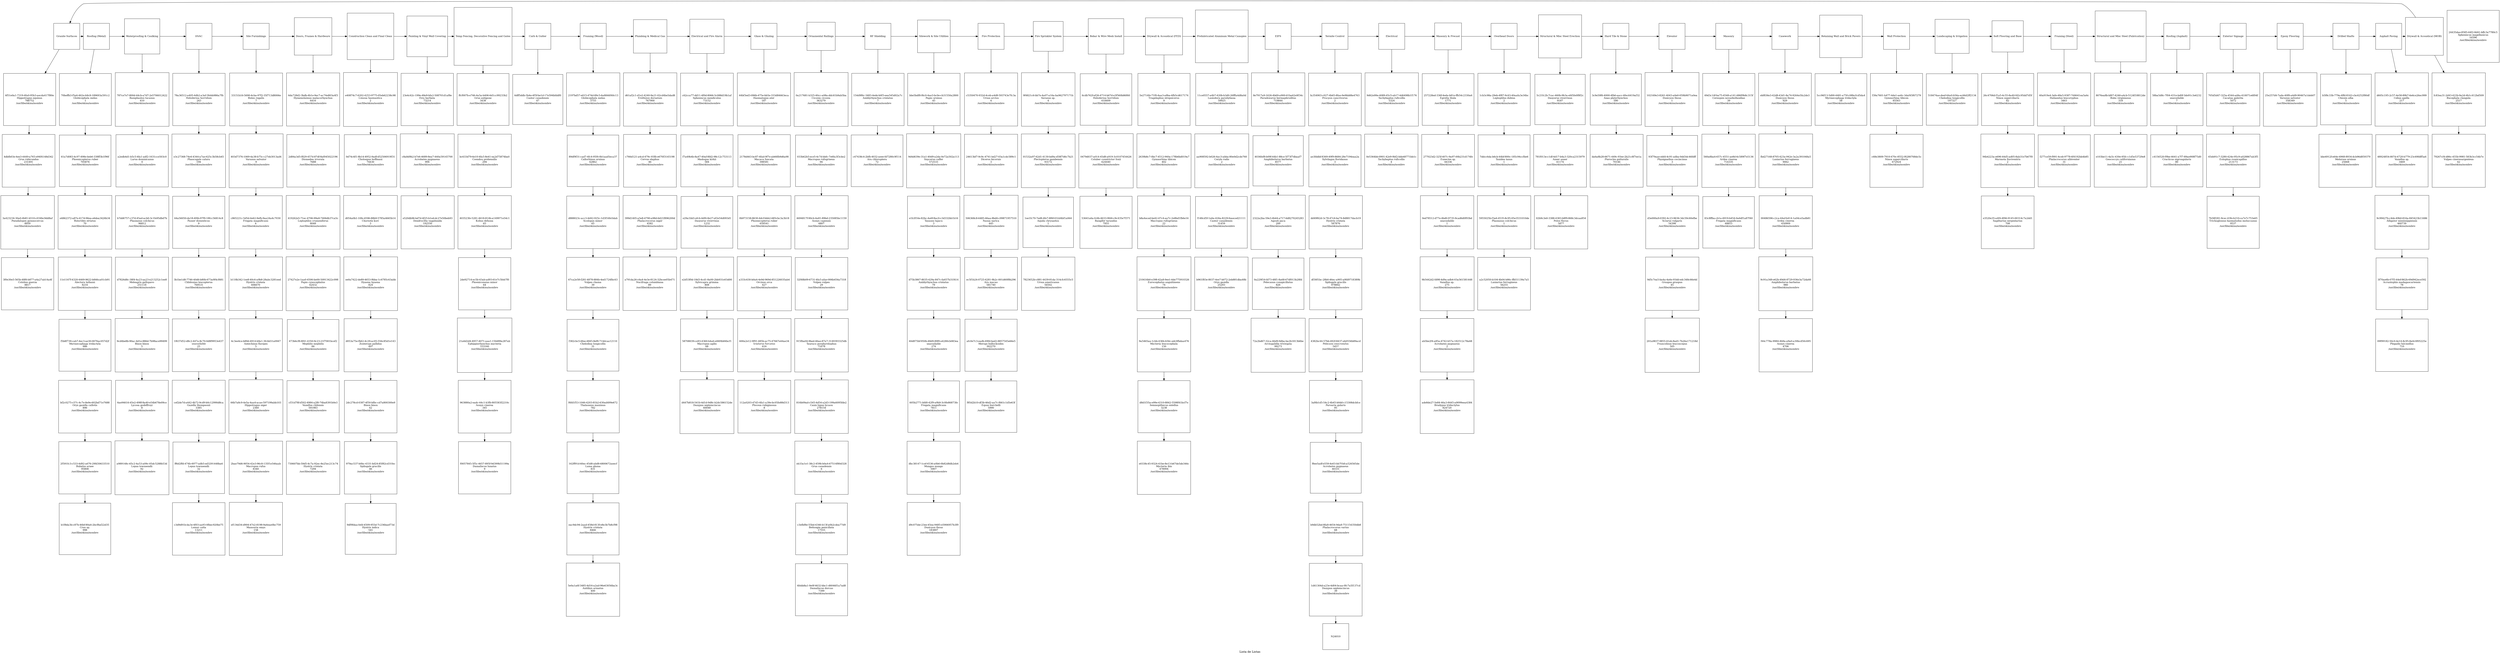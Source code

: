 digraph G{
label=" Lista de Listas ";
node [shape=square width=1.8 fontsize=12];
N1000[label="Granite Surfaces" ];
N2000[label="Roofing (Metal)" ];
N3000[label="Waterproofing & Caulking" ];
N4000[label="HVAC" ];
N5000[label="Site Furnishings" ];
N6000[label="Doors, Frames & Hardware" ];
N7000[label="Construction Clean and Final Clean" ];
N8000[label="Painting & Vinyl Wall Covering" ];
N9000[label="Temp Fencing, Decorative Fencing and Gates" ];
N10000[label="Curb & Gutter" ];
N11000[label="Framing (Wood)" ];
N12000[label="Plumbing & Medical Gas" ];
N13000[label="Electrical and Fire Alarm" ];
N14000[label="Glass & Glazing" ];
N15000[label="Ornamental Railings" ];
N16000[label="RF Shielding" ];
N17000[label="Sitework & Site Utilities" ];
N18000[label="Fire Protection" ];
N19000[label="Fire Sprinkler System" ];
N20000[label="Rebar & Wire Mesh Install" ];
N21000[label="Drywall & Acoustical (FED)" ];
N22000[label="Prefabricated Aluminum Metal Canopies" ];
N23000[label="EIFS" ];
N24000[label="Termite Control" ];
N25000[label="Electrical" ];
N26000[label="Masonry & Precast" ];
N27000[label="Overhead Doors" ];
N28000[label="Structural & Misc Steel Erection" ];
N29000[label="Hard Tile & Stone" ];
N30000[label="Elevator" ];
N31000[label="Masonry" ];
N32000[label="Casework" ];
N33000[label="Retaining Wall and Brick Pavers" ];
N34000[label="Wall Protection" ];
N35000[label="Landscaping & Irrigation" ];
N36000[label="Soft Flooring and Base" ];
N37000[label="Framing (Steel)" ];
N38000[label="Structural and Misc Steel (Fabrication)" ];
N39000[label="Roofing (Asphalt)" ];
N40000[label="Exterior Signage" ];
N41000[label="Epoxy Flooring" ];
N42000[label="Drilled Shafts" ];
N43000[label="Asphalt Paving" ];
N44000[label="Drywall & Acoustical (MOB)" ];

N1001[label="6f51e0a1-7319-4fa0-95b3-aecda417f80e
Hippotragus equinus
788752
/usr/libe/skins/nombre" ];
N1002[label="4dbfb03e-4ee3-4449-a765-e94f4148d342
Grus rubicundus
231491
/usr/libe/skins/nombre" ];
N1003[label="3a423234-30a0-4b81-b510-c034bc9dd8af
Pseudalopex gymnocercus
8950
/usr/libe/skins/nombre" ];
N1004[label="3f0e30e5-565b-48f6-b877-a4a27ab14a4f
Colobus guerza
8817
/usr/libe/skins/nombre" ];
N2001[label="70beffb3-f5a6-462e-b9c8-189693a591c2
Globicephala melas
1
/usr/libe/skins/nombre" ];
N2002[label="61a7d083-4c97-498e-beb6-338ff3b1f96f
Phoenicopterus ruber
705876
/usr/libe/skins/nombre" ];
N2003[label="e4862372-a87e-417d-96ea-e6dea3426b34
Butorides striatus
70
/usr/libe/skins/nombre" ];
N2004[label="11e1167f-4320-4469-9622-b846ca01cb91
Alectura lathami
8216
/usr/libe/skins/nombre" ];
N2005[label="f5b8f739-cab7-4ec3-ae30-0076ac057d2f
Myrmecophaga tridactyla
986
/usr/libe/skins/nombre" ];
N2006[label="bf2c0275-c57c-4c7e-8e9e-602bd71e7688
Oryx gazella callotis
896
/usr/libe/skins/nombre" ];
N2007[label="2f591fc3-c533-4d92-a676-29fd30633510
Bubalus arnee
95808
/usr/libe/skins/nombre" ];
N2008[label="b1f8da3b-c87b-46bf-80a6-2bcf8af22d35
Crax sp.
998
/usr/libe/skins/nombre" ];
N3001[label="787ce7e7-800d-44cb-a7d7-2e5706012422
Ramphastos tucanus
410
/usr/libe/skins/nombre" ];
N3002[label="a2edb4d1-b5c5-4fa1-adf2-1631cce503c0
Larus dominicanus
0
/usr/libe/skins/nombre" ];
N3003[label="b7dd6757-c37d-45ad-acb0-3c1fe95dbd7b
Phasianus colchicus
96812
/usr/libe/skins/nombre" ];
N3004[label="d7826d8c-38f4-4a23-aa23-e213252c1ee8
Meleagris gallopavo
251118
/usr/libe/skins/nombre" ];
N3005[label="9cd4be8b-90ac-4d1e-886d-7b98ace99499
Bison bison
5
/usr/libe/skins/nombre" ];
N3006[label="6ae94616-45e2-498f-8a40-e54b678e09ce
Lycosa godeffroyi
8
/usr/libe/skins/nombre" ];
N3007[label="a989148c-65c2-4a53-a09c-05dc5288b53d
Lepus townsendii
92
/usr/libe/skins/nombre" ];
N4001[label="78a36512-a405-4db2-a3af-3febb986a7fb
Heloderma horridum
243
/usr/libe/skins/nombre" ];
N4002[label="e3c27368-74e4-4344-a7ae-625c3b58cb45
Phascogale calura
194
/usr/libe/skins/nombre" ];
N4003[label="64a56050-da18-4f4b-97f9-18fcc56814c8
Passer domesticus
9
/usr/libe/skins/nombre" ];
N4004[label="3b1be1d8-7746-40d6-b80b-673a9f4cf681
Chlidonias leucopterus
769531
/usr/libe/skins/nombre" ];
N4005[label="1f637d52-d8c2-447a-8c70-0d8f9953e437
unavailable
25
/usr/libe/skins/nombre" ];
N4006[label="cef2de7d-a442-4b72-9cd9-b0c12990d8ca
Gazella thompsonii
3385
/usr/libe/skins/nombre" ];
N4007[label="ff6d2ffd-474b-4977-adb5-ed3291448ba6
Lepus townsendii
32
/usr/libe/skins/nombre" ];
N4008[label="c3d9d91b-da3e-4f03-aa93-0fbec920be75
Lemur catta
13211
/usr/libe/skins/nombre" ];
N5001[label="33151b16-5690-4cba-97f2-35f713d8006e
Buteo regalis
7
/usr/libe/skins/nombre" ];
N5002[label="403d7376-1069-4a38-b75c-c27eb3013ad4
Varanus salvator
9
/usr/libe/skins/nombre" ];
N5003[label="c865221c-5d5d-4e62-9efb-9aa24a4c7030
Fregata magnificans
4
/usr/libe/skins/nombre" ];
N5004[label="b118b342-1ee8-40c6-a9b8-28abc3281eed
Hystrix cristata
606670
/usr/libe/skins/nombre" ];
N5005[label="4c3ee4ce-b89d-4914-b9a1-3fcbb51a0947
Antechinus flavipes
5
/usr/libe/skins/nombre" ];
N5006[label="66b7a8c9-4e5a-4aa4-acae-597199abb103
Hippotragus niger
2360
/usr/libe/skins/nombre" ];
N5007[label="2bae79d6-9054-42e3-96c8-135f1e546aab
Macropus rufus
8340
/usr/libe/skins/nombre" ];
N5008[label="ef134d34-d904-47e2-8198-9a6eae0bc759
Manouria emys
158
/usr/libe/skins/nombre" ];
N6001[label="6da728d2-3bdb-4b1e-9ec7-ac74e803a4f3
Hymenolaimus malacorhynchus
6416
/usr/libe/skins/nombre" ];
N6002[label="2d84a3d5-f829-457d-87df-8af045022196
Diomedea irrorata
7688
/usr/libe/skins/nombre" ];
N6003[label="419262e5-71ec-4706-99a8-7406db37ca5c
Leptoptilos crumeniferus
8048
/usr/libe/skins/nombre" ];
N6004[label="27427e2e-1aa0-4506-be00-50913422c098
Papio cynocephalus
62432
/usr/libe/skins/nombre" ];
N6005[label="473b6cf8-8f41-4350-9c23-21f7001bcef2
Mephitis mephitis
84
/usr/libe/skins/nombre" ];
N6006[label="cf31d78f-d502-4984-a2f6-74ba8391b0e3
Vanellus chilensis
591983
/usr/libe/skins/nombre" ];
N6007[label="730607bb-59d5-4c7a-92ec-8e25ec213c74
Hystrix cristata
7294
/usr/libe/skins/nombre" ];
N7001[label="e40874c7-6202-4253-9775-05eb62238c98
Limosa haemastica
2
/usr/libe/skins/nombre" ];
N7002[label="0d74c6f1-8b14-4952-9adf-d52506919f31
Choloepus hoffmani
74430
/usr/libe/skins/nombre" ];
N7003[label="d054a0b1-10fe-4596-88b9-5785a4665b14
Choriotis kori
3
/usr/libe/skins/nombre" ];
N7004[label="ee0a7422-de89-4653-9bba-1c6785c63abb
Hyaena hyaena
824
/usr/libe/skins/nombre" ];
N7005[label="d053a75e-fb62-4c29-ac05-556c85d1e143
Zosterops pallidus
497
/usr/libe/skins/nombre" ];
N7006[label="2dc278cd-0387-4f50-bfbc-cd7a800300e9
Bison bison
42
/usr/libe/skins/nombre" ];
N7007[label="979ac537-b0bc-4331-bd24-85f82cd31fec
Spilogale gracilis
46
/usr/libe/skins/nombre" ];
N7008[label="9df9fdaa-fefd-4509-955d-7c236baef73d
Hystrix indica
541
/usr/libe/skins/nombre" ];
N8001[label="23e4c62c-199e-48e9-bfa2-508701d1af8e
Eira barbata
73214
/usr/libe/skins/nombre" ];
N8002[label="c8a8d9b2-b7e6-4689-8ea7-440a59145700
Acrobates pygmaeus
994
/usr/libe/skins/nombre" ];
N8003[label="e520db96-bd7d-4f25-b1ed-dc27e50beb93
Dendrocitta vagabunda
192550
/usr/libe/skins/nombre" ];
N9001[label="ffcf007b-e746-4a5a-b406-6d1cc99233b2
Grus antigone
3438
/usr/libe/skins/nombre" ];
N9002[label="bc633d79-6e10-4fa5-8e41-ea2d75874ba0
Coendou prehensilis
294
/usr/libe/skins/nombre" ];
N9003[label="403523fe-5281-4618-814b-a149971e54c1
Kobus defassa
65
/usr/libe/skins/nombre" ];
N9004[label="2de92714-ec5b-43ab-ad93-61e7c5feb7f0
Phoeniconaias minor
64
/usr/libe/skins/nombre" ];
N9005[label="21a6d2d4-4957-4071-aaa1-150d99a287ab
Ephippiorhynchus mycteria
333160
/usr/libe/skins/nombre" ];
N9006[label="963880a2-eadc-44c1-b3fb-805583f2210c
Aonyx cinerea
345
/usr/libe/skins/nombre" ];
N9007[label="f0057845-5f5c-4657-895f-9d399b51199a
Damaliscus lunatus
9
/usr/libe/skins/nombre" ];
N10001[label="6dff5ddb-5b4e-4f5f-be1d-17e594bfddf0
Castor canadensis
47
/usr/libe/skins/nombre" ];
N11001[label="2197bd57-e015-474d-89c5-6a8846f40c13
Globicephala melas
3755
/usr/libe/skins/nombre" ];
N11002[label="89df9f31-cad7-4fc4-95f4-0b1aad5eca37
Callorhinus ursinus
42862
/usr/libe/skins/nombre" ];
N11003[label="d888023c-acc3-4d42-925c-1d3f16fe5dab
Scolopax minor
65
/usr/libe/skins/nombre" ];
N11004[label="67ca2e58-f281-4878-884b-4ed1724fbc63
Vulpes chama
39
/usr/libe/skins/nombre" ];
N11005[label="f382cbc5-6fee-4845-8ef8-714dcaa12110
Chelodina longicollis
31
/usr/libe/skins/nombre" ];
N11006[label="f6fd1f53-1046-4203-81b2-630ad499e672
Thalasseus maximus
782
/usr/libe/skins/nombre" ];
N11007[label="162ff91d-60ec-45d8-abd8-6800672aeecf
Lama glama
831
/usr/libe/skins/nombre" ];
N11008[label="eac9dc94-2aad-458d-813f-e8e3b7b8cf98
Hystrix cristata
8466
/usr/libe/skins/nombre" ];
N11009[label="5e0a1a6f-3485-4d16-a2ad-96e63056ba3c
Anitibyx armatus
400
/usr/libe/skins/nombre" ];
N12001[label="d61af2c1-d1e2-4240-9a21-02cd4be5dad8
Erethizon dorsatum
767900
/usr/libe/skins/nombre" ];
N12002[label="c766d121-a4cd-479c-93fb-e670f3145198
Cervus elaphus
46
/usr/libe/skins/nombre" ];
N12003[label="399d1405-a5e8-4790-a98d-6d21f896200d
Phalacrocorax niger
4582
/usr/libe/skins/nombre" ];
N12004[label="a791da26-c6a4-4e3e-8124-32bcee05b471
Nucifraga columbiana
89
/usr/libe/skins/nombre" ];
N13001[label="c62cca77-dd11-4f0d-8066-5c088d19b1af
Spheniscus mendiculus
73152
/usr/libe/skins/nombre" ];
N13002[label="f7a49b4b-8a47-40af-8fd2-98c12c753113
Madoqua kirkii
584
/usr/libe/skins/nombre" ];
N13003[label="e29a1bb5-efcb-4df4-8e27-ef2e54d093d1
Dasyurus viverrinus
1232
/usr/libe/skins/nombre" ];
N13004[label="e2d53f0d-18d3-4cd1-8a00-2bb931e03d00
Sylvicapra grimma
808
/usr/libe/skins/nombre" ];
N13005[label="58708039-ce93-4360-b4a6-e06f4b84bcf1
Macropus agilis
68
/usr/libe/skins/nombre" ];
N13006[label="d447b818-541b-4d1d-9d8c-b2dc586152de
Dasypus septemcincus
60048
/usr/libe/skins/nombre" ];
N14001[label="44bf3ed3-096b-475e-bb5e-333d84663eca
Haematopus ater
187
/usr/libe/skins/nombre" ];
N14002[label="2178d463-bc87-4fad-9f7e-ab66fb9d6a98
Macaca fuscata
398581
/usr/libe/skins/nombre" ];
N14003[label="0b973158-8630-4dcf-bbb2-685cbc3a3b18
Phoenicopterus ruber
659541
/usr/libe/skins/nombre" ];
N14004[label="a333c630-b0a4-4e9d-969d-851226035ab4
Orcinus orca
427
/usr/libe/skins/nombre" ];
N14005[label="600a2e12-9f91-485b-ac75-47667e44ae34
Ictalurus furcatus
616
/usr/libe/skins/nombre" ];
N14006[label="112a0203-47d3-4fa1-a39e-bc05fe88d313
Ploceus rubiginosus
8
/usr/libe/skins/nombre" ];
N15001[label="0a217681-b325-40cc-a08a-ddc61b9ab5ba
Ciconia ciconia
363279
/usr/libe/skins/nombre" ];
N15002[label="033b62b5-ece5-4c7d-bbfc-7e6fa3f3cbe2
Macropus rufogriseus
94
/usr/libe/skins/nombre" ];
N15003[label="4694817f-90cb-4a81-89bd-235085bc1159
Aonyx capensis
6807
/usr/libe/skins/nombre" ];
N15004[label="32f48b09-6731-4fa5-afae-006b456a7318
Vulpes vulpes
29
/usr/libe/skins/nombre" ];
N15005[label="915fba04-9bed-46ae-87a7-3149393325db
Tauraco porphyrelophus
71678
/usr/libe/skins/nombre" ];
N15006[label="816b09ad-c545-4d54-a2d3-199a6095fde2
Canis lupus lycaon
278154
/usr/libe/skins/nombre" ];
N15007[label="eb33a1e1-38c2-459b-b0a4-67514f80d328
Grus canadensis
6
/usr/libe/skins/nombre" ];
N15008[label="c3efbf8e-55bd-4346-b13f-a0b2cdea77d9
Bettongia penicillata
17555
/usr/libe/skins/nombre" ];
N15009[label="4febb8a1-9e0f-4632-bbc1-d6046f1a7ad8
Damaliscus dorcas
7399
/usr/libe/skins/nombre" ];
N16001[label="154d9f6c-3483-4ede-b0f3-eea545d02a7c
Amblyrhynchus cristatus
7
/usr/libe/skins/nombre" ];
N16002[label="c47438c4-2bfb-4032-aeee-fd7280c9f114
Ara chloroptera
72
/usr/libe/skins/nombre" ];
N17001[label="bbe5bdf8-f6c0-4ae3-bc0e-cb31550a2800
Papio ursinus
45
/usr/libe/skins/nombre" ];
N17002[label="9d4d639e-31a1-40d9-a2da-0e72a502a113
Snycerus caffer
572533
/usr/libe/skins/nombre" ];
N17003[label="e1b3f16e-82bc-4a6f-8ac0-c3d332bb1b16
Tayassu tajacu
3
/usr/libe/skins/nombre" ];
N17004[label="d75b3867-8035-429a-847c-fa657b31f414
Amblyrhynchus cristatus
79
/usr/libe/skins/nombre" ];
N17005[label="40d875bf-950b-48d9-89f0-e4280cb083ea
unavailable
274
/usr/libe/skins/nombre" ];
N17006[label="605b2771-bfd0-42f9-a9b9-3c0fe86873fe
Fregata magnificans
7811
/usr/libe/skins/nombre" ];
N17007[label="dbc38147-1cef-4536-a0b6-0b82d8db2eb4
Mungos mungo
5907
/usr/libe/skins/nombre" ];
N17008[label="d9c075de-23ee-45ea-9485-e5906957b3f9
Dusicyon thous
183897
/usr/libe/skins/nombre" ];
N18001[label="c5350470-932d-4ceb-a4d8-593743e7fc3a
Ursus arctos
4
/usr/libe/skins/nombre" ];
N18002[label="24613bf7-9c9c-4741-bd27-03a1cdc589c1
Diceros bicornis
3
/usr/libe/skins/nombre" ];
N18003[label="506368c8-6485-46aa-8bd4-c99871957510
Nasua narica
445
/usr/libe/skins/nombre" ];
N18004[label="ec5f1b24-0725-4281-9b2c-001d60f8b296
Ara macao
581740
/usr/libe/skins/nombre" ];
N18005[label="afc0e7c3-eadb-49fd-bed2-8857545e66e5
Merops bullockoides
302270
/usr/libe/skins/nombre" ];
N18006[label="f85d2b10-df3b-46d2-aa7c-f661c1d5e63f
Equus burchelli
5990
/usr/libe/skins/nombre" ];
N19001[label="9f4821c6-bb7e-4a07-a16a-ba962797171b
Varanus sp.
4
/usr/libe/skins/nombre" ];
N19002[label="01532a97-62d1-4130-bd9a-d58f7d6c7b21
Plectopterus gambensis
93172
/usr/libe/skins/nombre" ];
N19003[label="1ee1fc70-7ed8-4fe7-8f6f-032d4bf1a064
Aquila chrysaetos
1
/usr/libe/skins/nombre" ];
N19004[label="7823652b-c881-4439-81da-314cfc6555c5
Ursus americanus
56502
/usr/libe/skins/nombre" ];
N20001[label="6cdb762f-ef26-4714-b67d-e3f560b86f60
Heloderma horridum
618409
/usr/libe/skins/nombre" ];
N20002[label="0479d037-a014-45d8-a919-3c0107454426
Coluber constrictor foxii
624440
/usr/libe/skins/nombre" ];
N20003[label="53641a6a-fc6b-4633-9fd4-c9c435e7f371
Rangifer tarandus
7955
/usr/libe/skins/nombre" ];
N21001[label="5e2714fe-71f0-4aa3-a8ba-6fb5cd617174
Tragelaphus strepsiceros
9
/usr/libe/skins/nombre" ];
N21002[label="2639b8c7-0bc7-4512-940a-178b6bd019a7
Gymnorhina tibicen
402
/usr/libe/skins/nombre" ];
N21003[label="b8a4eced-be42-47c4-aa7c-2e8bd1fb6e16
Macropus rufogriseus
22
/usr/libe/skins/nombre" ];
N21004[label="210416b0-e398-42a8-9ee1-6de775910326
Eurocephalus anguitimens
74
/usr/libe/skins/nombre" ];
N21005[label="9a5465aa-1cbb-436b-b56c-edc0fbdaa476
Mycteria leucocephala
150
/usr/libe/skins/nombre" ];
N21006[label="d8d1f35a-e99e-4310-8842-5598f41bcf7e
Semnopithecus entellus
3238
/usr/libe/skins/nombre" ];
N21007[label="e0338c45-9324-41be-8e13-b67de5de346c
Mycteria ibis
478994
/usr/libe/skins/nombre" ];
N22001[label="11ce0557-a4b7-420b-b3d0-26fffa4d8a0d
Lasiodora parahybana
59925
/usr/libe/skins/nombre" ];
N22002[label="aa908592-b026-4ac3-abba-80e0d2cde760
Ceryle rudis
2
/usr/libe/skins/nombre" ];
N22003[label="f148cd5f-1a6a-426a-8229-feaeced21111
Castor canadensis
31459
/usr/libe/skins/nombre" ];
N22004[label="b961f83e-8037-4ee7-b072-2eb881dba48b
Oryx gazella
25293
/usr/libe/skins/nombre" ];
N23001[label="8e7917a9-1626-4b69-a900-61ba62e9f34c
Paradoxurus hermaphroditus
719844
/usr/libe/skins/nombre" ];
N23002[label="4036fef8-b09f-44b1-88ce-5f73f7dbaaf7
Amphibolurus barbatus
8577
/usr/libe/skins/nombre" ];
N23003[label="2322a2ba-59e3-4b44-a717-6d8270245283
Agouti paca
200
/usr/libe/skins/nombre" ];
N23004[label="0a229f16-fd73-48f1-8a68-67df013b28fd
Pelecanus conspicillatus
826
/usr/libe/skins/nombre" ];
N23005[label="72a2bd67-32ca-46d9-9dba-ba2b1813b6be
Arctogalidia trivirgata
99273
/usr/libe/skins/nombre" ];
N24001[label="fa354903-c027-4b65-8fae-9e9bb88e4763
Procyon cancrivorus
2
/usr/libe/skins/nombre" ];
N24002[label="ae3fddbf-8369-49f9-8684-28e7194eaa2a
Sylvilagus floridanus
3
/usr/libe/skins/nombre" ];
N24003[label="dd49f62d-3c78-47c6-ba74-8d8817dacb19
Hystrix cristata
587876
/usr/libe/skins/nombre" ];
N24004[label="df30f1bc-28b0-46ec-a905-a9fd9718389b
Spilogale gracilis
978842
/usr/libe/skins/nombre" ];
N24005[label="4382bc44-57bb-492f-8437-eb0556b89acd
Pelecans onocratalus
5457
/usr/libe/skins/nombre" ];
N24006[label="3af6b1d5-54c2-4b45-b0dd-c15308dcbfce
Paroaria gularis
95
/usr/libe/skins/nombre" ];
N24007[label="f8ee5adf-e559-4e03-bb7f-bfca526565de
Acrobates pygmaeus
40331
/usr/libe/skins/nombre" ];
N24008[label="b9db52bd-8fa8-4654-9da8-751154350db8
Phalacrocorax varius
68
/usr/libe/skins/nombre" ];
N24009[label="1d41304d-a23e-4d04-bcaa-0fc7a5f137cd
Dasypus septemcincus
39
/usr/libe/skins/nombre" ];
N240010[label="24435dae-8585-44f2-8d41-bffc3a7780c5
Spheniscus magellanicus
16596
/usr/libe/skins/nombre" ];
N25001[label="9d62e99e-4089-45c5-ab17-4d6498b1f176
Tachybaptus ruficollis
5324
/usr/libe/skins/nombre" ];
N25002[label="0e5364bb-0901-42e9-9bf2-bbb48771bb1c
Tachybaptus ruficollis
4
/usr/libe/skins/nombre" ];
N26001[label="257228ed-336f-4eda-b81e-ffb54c2330a6
Egretta thula
1771
/usr/libe/skins/nombre" ];
N26002[label="277023d2-325f-407c-9a97-00b231d174fe
Eunectes sp.
44336
/usr/libe/skins/nombre" ];
N26003[label="0ed78512-d77e-4bd0-9735-9cad6d0f93bd
unavailable
1
/usr/libe/skins/nombre" ];
N26004[label="9b5442d2-fd98-4d9a-adb4-03a561581448
Vanellus sp.
275
/usr/libe/skins/nombre" ];
N26005[label="ab5be2f4-a85a-4742-b57a-182512c78a68
Acrobates pygmaeus
2
/usr/libe/skins/nombre" ];
N26006[label="ade8de27-5e84-46a3-8445-a9099eea4384
Bradypus tridactylus
824720
/usr/libe/skins/nombre" ];
N27001[label="1cb3c98a-29eb-4f87-9c63-40aafa3e34bc
Leptoptilus dubius
2
/usr/libe/skins/nombre" ];
N27002[label="7ddcc6da-b6cb-44bf-800c-185c94ccfbe6
Taxidea taxus
1
/usr/libe/skins/nombre" ];
N27003[label="5955025b-f3a6-4535-8c95-05e3531010de
Phasianus colchicus
1
/usr/libe/skins/nombre" ];
N27004[label="a2c52050-b104-4b04-b86c-ffb51139a7a5
Laniarius ferrugineus
56255
/usr/libe/skins/nombre" ];
N28001[label="5c21fc2b-7cac-460b-9b3a-efd5fe0f8f2c
Dasyurus viverrinus
9187
/usr/libe/skins/nombre" ];
N28002[label="781f013e-c1df-4d17-b4a3-320ca2315979
Anser anser
41174
/usr/libe/skins/nombre" ];
N28003[label="02b9c3e0-3388-4383-b8f9-868c3dcaa854
Potos flavus
5877
/usr/libe/skins/nombre" ];
N29001[label="3c9e59f6-4000-4fb6-aacc-6fec6419af32
Anas platyrhynchos
590
/usr/libe/skins/nombre" ];
N29002[label="da6a8b28-6671-449c-93ee-2b21c8f7ee1a
Pterocles gutturalis
70146
/usr/libe/skins/nombre" ];
N30001[label="102169e3-8261-4043-a0e0-059b9071a0ea
Dusicyon thous
1
/usr/libe/skins/nombre" ];
N30002[label="93f79aae-ebfd-4c91-adba-0dd3dc46fdff
Physignathus cocincinus
3
/usr/libe/skins/nombre" ];
N30003[label="d3e000a9-0392-4c23-9636-3dc59c60efbe
Sciurus vulgaris
54398
/usr/libe/skins/nombre" ];
N30004[label="9d5c7ea5-ba4a-4a6e-93dd-edc348c66e4d
Graspus graspus
45
/usr/libe/skins/nombre" ];
N30005[label="201a9837-9855-41eb-8ad1-7b26a171218d
Francolinus leucoscepus
505
/usr/libe/skins/nombre" ];
N31001[label="49d3c14f-ba75-4548-a141-686f9b8c315f
Cereopsis novaehollandiae
39
/usr/libe/skins/nombre" ];
N31002[label="560a8ba4-657c-4551-ae8d-6c589f7e5136
Ardea cinerea
714335
/usr/libe/skins/nombre" ];
N31003[label="83c8ffba-cb1a-4919-b454-0a6df1a87f40
Fregata magnificans
48853
/usr/libe/skins/nombre" ];
N32001[label="ebf836e3-42d8-43d1-8a74-9264e5fa2de3
Dusicyon thous
929
/usr/libe/skins/nombre" ];
N32002[label="fbd27168-8705-423a-942e-3a2a391048a5
Laniarius ferrugineus
9062
/usr/libe/skins/nombre" ];
N32003[label="00486596-c2ca-44af-b414-1a04ce5adb81
Ardea cinerea
450909
/usr/libe/skins/nombre" ];
N32004[label="9c91a348-e62b-49d4-8729-936e3a72da60
Amphibolurus barbatus
980
/usr/libe/skins/nombre" ];
N32005[label="f44c778a-9984-4b9a-a9a0-a30bcd50c695
Aonyx cinerea
4706
/usr/libe/skins/nombre" ];
N33001[label="5cc96f13-5d00-4481-a75f-c08bcfcd5da4
Myrmecophaga tridactyla
58
/usr/libe/skins/nombre" ];
N34001[label="f39a7601-b477-4de1-ae0c-3daf45f67279
Gymnorhina tibicen
85563
/usr/libe/skins/nombre" ];
N34002[label="c68e3809-7910-470c-8552-f6280768dc5c
Ninox superciliaris
672924
/usr/libe/skins/nombre" ];
N35001[label="518474ae-deef-44a0-b56a-ec66d2ff2134
Chelodina longicollis
197327
/usr/libe/skins/nombre" ];
N36001[label="26c4706d-f1a5-4c55-8a40-fd2c95dd7d5f
Ninox superciliaris
82
/usr/libe/skins/nombre" ];
N36002[label="94b4223a-e696-44d5-ad05-8ab31e7b67f0
Marmota flaviventris
2
/usr/libe/skins/nombre" ];
N36003[label="e3520e35-a4f4-4f06-9145-00314c7a2dd1
Sagittarius serpentarius
708
/usr/libe/skins/nombre" ];
N37001[label="40a919e4-3efe-48a5-9387-7d4641ea5a6c
Haliaeetus leucoryphus
3463
/usr/libe/skins/nombre" ];
N37002[label="f277ce59-f991-4ceb-9778-6f4192bb4b85
Phalacrocorax albiventer
31
/usr/libe/skins/nombre" ];
N38001[label="8076ea8b-bf67-4246-a4cb-5124f18812de
Bubo virginianus
318
/usr/libe/skins/nombre" ];
N38002[label="e103be11-4a5c-430e-95fc-c1d5e53729e8
Geococcyx californianus
21
/usr/libe/skins/nombre" ];
N39001[label="58ba5d8c-7f04-431e-bd0f-3de91c3e6232
unavailable
7
/usr/libe/skins/nombre" ];
N39002[label="c4156520-f9be-4641-a7f7-89ae908f75d0
Cracticus nigroagularis
80
/usr/libe/skins/nombre" ];
N40001[label="705d5d47-325a-4544-ad4a-410071e6f04f
Cacatua galerita
5072
/usr/libe/skins/nombre" ];
N40002[label="45eb91c7-3280-424e-95c9-a028867ab3f5
Eolophus roseicapillus
213173
/usr/libe/skins/nombre" ];
N40003[label="7b58f281-9cec-43fe-b210-ca7e7c753e65
Trichoglossus haematodus moluccanus
9537
/usr/libe/skins/nombre" ];
N41001[label="25e257d4-7ada-40f8-a4d9-90467a1deb07
Varanus salvator
358349
/usr/libe/skins/nombre" ];
N42001[label="b5f8c33b-779e-4ffd-8162-cbc6252f80df
Chionis alba
5
/usr/libe/skins/nombre" ];
N42002[label="bbe4912f-e64e-4968-8934-dcb96d859379
Melursus ursinus
25668
/usr/libe/skins/nombre" ];
N43001[label="d605c195-2c57-4e58-89b7-6e6ce26ec999
Cebus apella
217
/usr/libe/skins/nombre" ];
N43002[label="48924854-807d-4720-b779-23c69fdff5a6
Vanellus sp.
3469
/usr/libe/skins/nombre" ];
N43003[label="9c99427b-c4de-49b0-816a-845423b11686
Alligator mississippiensis
460739
/usr/libe/skins/nombre" ];
N43004[label="3f70ae6b-07f5-44ef-862b-69d942ece592
Acrantophis madagascariensis
78
/usr/libe/skins/nombre" ];
N43005[label="09f99182-50c0-4e14-8c95-8a0c0f05225e
Plegadis falcinellus
710
/usr/libe/skins/nombre" ];
N44001[label="fc83ea31-2d43-422b-9a2d-4b1c412bd509
Bucephala clangula
2517
/usr/libe/skins/nombre" ];
N44002[label="79267cf4-d86c-455b-9981-583b3cc54b7e
Vulpes cinereoargenteus
42
/usr/libe/skins/nombre" ];

N44000->N1000
{rank=same;
N1000 -> N2000;
N2000 -> N3000;
N3000 -> N4000;
N4000 -> N5000;
N5000 -> N6000;
N6000 -> N7000;
N7000 -> N8000;
N8000 -> N9000;
N9000 -> N10000;
N10000 -> N11000;
N11000 -> N12000;
N12000 -> N13000;
N13000 -> N14000;
N14000 -> N15000;
N15000 -> N16000;
N16000 -> N17000;
N17000 -> N18000;
N18000 -> N19000;
N19000 -> N20000;
N20000 -> N21000;
N21000 -> N22000;
N22000 -> N23000;
N23000 -> N24000;
N24000 -> N25000;
N25000 -> N26000;
N26000 -> N27000;
N27000 -> N28000;
N28000 -> N29000;
N29000 -> N30000;
N30000 -> N31000;
N31000 -> N32000;
N32000 -> N33000;
N33000 -> N34000;
N34000 -> N35000;
N35000 -> N36000;
N36000 -> N37000;
N37000 -> N38000;
N38000 -> N39000;
N39000 -> N40000;
N40000 -> N41000;
N41000 -> N42000;
N42000 -> N43000;
N43000 -> N44000;

}{
N1000 -> N1001;
N2000 -> N2001;
N3000 -> N3001;
N4000 -> N4001;
N5000 -> N5001;
N6000 -> N6001;
N7000 -> N7001;
N8000 -> N8001;
N9000 -> N9001;
N10000 -> N10001;
N11000 -> N11001;
N12000 -> N12001;
N13000 -> N13001;
N14000 -> N14001;
N15000 -> N15001;
N16000 -> N16001;
N17000 -> N17001;
N18000 -> N18001;
N19000 -> N19001;
N20000 -> N20001;
N21000 -> N21001;
N22000 -> N22001;
N23000 -> N23001;
N24000 -> N24001;
N25000 -> N25001;
N26000 -> N26001;
N27000 -> N27001;
N28000 -> N28001;
N29000 -> N29001;
N30000 -> N30001;
N31000 -> N31001;
N32000 -> N32001;
N33000 -> N33001;
N34000 -> N34001;
N35000 -> N35001;
N36000 -> N36001;
N37000 -> N37001;
N38000 -> N38001;
N39000 -> N39001;
N40000 -> N40001;
N41000 -> N41001;
N42000 -> N42001;
N43000 -> N43001;
N44000 -> N44001;

}{
N1001 -> N1002;
N1002 -> N1003;
N1003 -> N1004;
N2001 -> N2002;
N2002 -> N2003;
N2003 -> N2004;
N2004 -> N2005;
N2005 -> N2006;
N2006 -> N2007;
N2007 -> N2008;
N3001 -> N3002;
N3002 -> N3003;
N3003 -> N3004;
N3004 -> N3005;
N3005 -> N3006;
N3006 -> N3007;
N4001 -> N4002;
N4002 -> N4003;
N4003 -> N4004;
N4004 -> N4005;
N4005 -> N4006;
N4006 -> N4007;
N4007 -> N4008;
N5001 -> N5002;
N5002 -> N5003;
N5003 -> N5004;
N5004 -> N5005;
N5005 -> N5006;
N5006 -> N5007;
N5007 -> N5008;
N6001 -> N6002;
N6002 -> N6003;
N6003 -> N6004;
N6004 -> N6005;
N6005 -> N6006;
N6006 -> N6007;
N7001 -> N7002;
N7002 -> N7003;
N7003 -> N7004;
N7004 -> N7005;
N7005 -> N7006;
N7006 -> N7007;
N7007 -> N7008;
N8001 -> N8002;
N8002 -> N8003;
N9001 -> N9002;
N9002 -> N9003;
N9003 -> N9004;
N9004 -> N9005;
N9005 -> N9006;
N9006 -> N9007;
N11001 -> N11002;
N11002 -> N11003;
N11003 -> N11004;
N11004 -> N11005;
N11005 -> N11006;
N11006 -> N11007;
N11007 -> N11008;
N11008 -> N11009;
N12001 -> N12002;
N12002 -> N12003;
N12003 -> N12004;
N13001 -> N13002;
N13002 -> N13003;
N13003 -> N13004;
N13004 -> N13005;
N13005 -> N13006;
N14001 -> N14002;
N14002 -> N14003;
N14003 -> N14004;
N14004 -> N14005;
N14005 -> N14006;
N15001 -> N15002;
N15002 -> N15003;
N15003 -> N15004;
N15004 -> N15005;
N15005 -> N15006;
N15006 -> N15007;
N15007 -> N15008;
N15008 -> N15009;
N16001 -> N16002;
N17001 -> N17002;
N17002 -> N17003;
N17003 -> N17004;
N17004 -> N17005;
N17005 -> N17006;
N17006 -> N17007;
N17007 -> N17008;
N18001 -> N18002;
N18002 -> N18003;
N18003 -> N18004;
N18004 -> N18005;
N18005 -> N18006;
N19001 -> N19002;
N19002 -> N19003;
N19003 -> N19004;
N20001 -> N20002;
N20002 -> N20003;
N21001 -> N21002;
N21002 -> N21003;
N21003 -> N21004;
N21004 -> N21005;
N21005 -> N21006;
N21006 -> N21007;
N22001 -> N22002;
N22002 -> N22003;
N22003 -> N22004;
N23001 -> N23002;
N23002 -> N23003;
N23003 -> N23004;
N23004 -> N23005;
N24001 -> N24002;
N24002 -> N24003;
N24003 -> N24004;
N24004 -> N24005;
N24005 -> N24006;
N24006 -> N24007;
N24007 -> N24008;
N24008 -> N24009;
N24009 -> N24010;
N25001 -> N25002;
N26001 -> N26002;
N26002 -> N26003;
N26003 -> N26004;
N26004 -> N26005;
N26005 -> N26006;
N27001 -> N27002;
N27002 -> N27003;
N27003 -> N27004;
N28001 -> N28002;
N28002 -> N28003;
N29001 -> N29002;
N30001 -> N30002;
N30002 -> N30003;
N30003 -> N30004;
N30004 -> N30005;
N31001 -> N31002;
N31002 -> N31003;
N32001 -> N32002;
N32002 -> N32003;
N32003 -> N32004;
N32004 -> N32005;
N34001 -> N34002;
N36001 -> N36002;
N36002 -> N36003;
N37001 -> N37002;
N38001 -> N38002;
N39001 -> N39002;
N40001 -> N40002;
N40002 -> N40003;
N42001 -> N42002;
N43001 -> N43002;
N43002 -> N43003;
N43003 -> N43004;
N43004 -> N43005;
N44001 -> N44002;

}
}